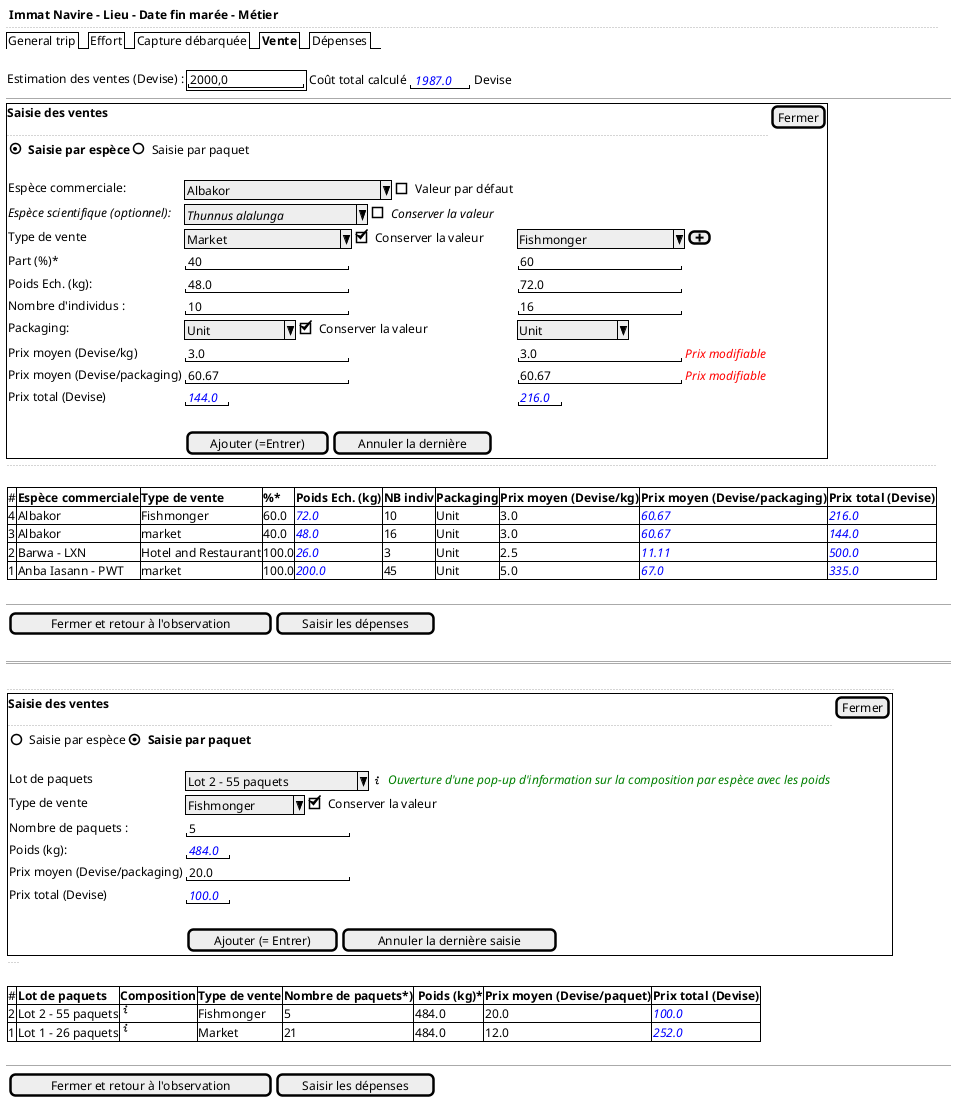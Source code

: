 @startsalt
{
  <b> Immat Navire - Lieu - Date fin marée - Métier
  ..
  {/ General trip | Effort | Capture débarquée | <b>Vente | Dépenses }
  .
  {Estimation des ventes (Devise) : {+"   2000,0     " } | {Coût total calculé  {"<color:blue><i> 1987.0"} Devise }}
  -- | --
  {+
    <b>Saisie des ventes | [Fermer]
    ..
    {(X) <b>Saisie par espèce | () Saisie par paquet }
    {
        .
        Espèce commerciale:                   | { ^Albakor                 ^ | [] Valeur par défaut }
        <i>Espèce scientifique (optionnel):   | { ^<i>Thunnus alalunga     ^ | [] <i>Conserver la valeur }
        Type de vente                   | { ^Market             ^ | [X] Conserver la valeur } | { ^Fishmonger         ^ | [<&plus>]}
        Part (%)*                       | { "  40                " }                          | { "  60                "}
        Poids Ech. (kg):                | { "     48.0           " }                          | { "     72.0           "}
        Nombre d'individus :            | { "      10            " }                          | { "      16            "}
        Packaging:                      | { ^Unit        ^ | [X] Conserver la valeur }           | { ^Unit        ^ }
        Prix moyen (Devise/kg)          | { "               3.0  "  }                         | { "3.0                 " | <color:red><i>Prix modifiable }
        Prix moyen (Devise/packaging)   | { "               60.67"  }                         | { "60.67               " | <color:red><i>Prix modifiable }
        Prix total (Devise)             | { "<color:blue><i>144.0"  }                         | { "<color:blue><i>216.0"  }
        .
        . |  {[Ajouter (=Entrer)] | [Annuler la dernière]}
    }
  }
    {
  ..
  .
      {#
          # | <b>Espèce commerciale | <b>Type de vente     | <b>%* | <b>Poids Ech. (kg)     | <b>NB indiv    | <b>Packaging | <b>Prix moyen (Devise/kg) | <b>Prix moyen (Devise/packaging)  | <b>Prix total (Devise)
          4 | Albakor               | Fishmonger           |  60.0 | <color:blue><i>72.0    | 10             | Unit         | 3.0                       | <color:blue><i>60.67              | <color:blue><i>216.0
          3 | Albakor               | market               |  40.0 | <color:blue><i>48.0    | 16             | Unit         | 3.0                       | <color:blue><i>60.67              | <color:blue><i>144.0
          2 | Barwa - LXN           | Hotel and Restaurant | 100.0 | <color:blue><i>26.0    | 3              | Unit         | 2.5                       | <color:blue><i>11.11              | <color:blue><i>500.0
          1 | Anba Iasann - PWT     | market               | 100.0 | <color:blue><i>200.0   | 45             | Unit         | 5.0                       | <color:blue><i>67.0               | <color:blue><i>335.0
      }
    }
    .
    -- | --
    {{[Fermer et retour à l'observation] | [Saisir les dépenses]}}
  .
  == | ==
  .
  {
  ..
  {+
    <b>Saisie des ventes | [Fermer]
    ..
    {() Saisie par espèce | (X) <b>Saisie par paquet }
    {
        .
        Lot de paquets          | { ^ Lot 2 - 55 paquets  ^ | <&info> <color:green><i> Ouverture d'une pop-up d'information sur la composition par espèce avec les poids }
        Type de vente           | { ^Fishmonger   ^ | [X] Conserver la valeur }
        Nombre de paquets :     | { "          5         "  }
        Poids (kg):             | { "<color:blue><i>484.0"  }
        Prix moyen (Devise/packaging)   | { "         20.0       "  }
        Prix total (Devise)             | { "<color:blue><i>100.0"  }
        .
        . |  {[Ajouter (= Entrer)] | [Annuler la dernière saisie]}
    }
  }
    {
  ..
  .
}
      {#
          # | <b>Lot de paquets  | <b>Composition   | <b>Type de vente | <b>Nombre de paquets*) | <b> Poids (kg)* | <b>Prix moyen (Devise/paquet) | <b>Prix total (Devise)
          2 | Lot 2 - 55 paquets | <&info>          | Fishmonger       | 5                      | 484.0           | 20.0                          | <color:blue><i>100.0
          1 | Lot 1 - 26 paquets | <&info>          | Market           | 21                     | 484.0           | 12.0                          | <color:blue><i>252.0
      }
  }
  .
  -- | --
  {{[Fermer et retour à l'observation] | [Saisir les dépenses]}}
}
@endsalt
